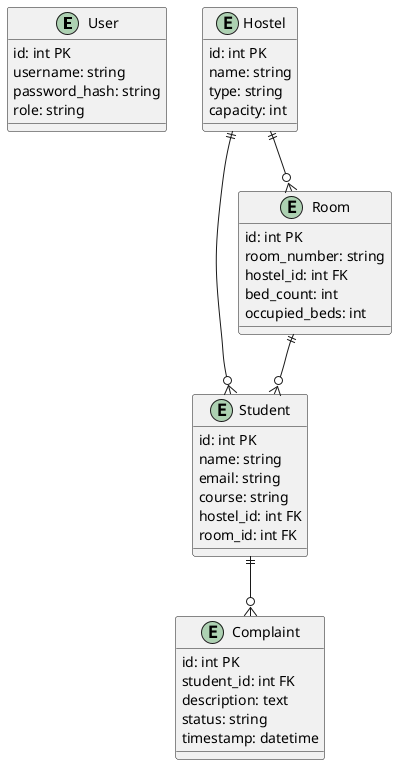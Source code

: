 @startuml
entity User {
  id: int PK
  username: string
  password_hash: string
  role: string
}
entity Student {
  id: int PK
  name: string
  email: string
  course: string
  hostel_id: int FK
  room_id: int FK
}
entity Hostel {
  id: int PK
  name: string
  type: string
  capacity: int
}
entity Room {
  id: int PK
  room_number: string
  hostel_id: int FK
  bed_count: int
  occupied_beds: int
}
entity Complaint {
  id: int PK
  student_id: int FK
  description: text
  status: string
  timestamp: datetime
}
Hostel ||--o{ Room
Hostel ||--o{ Student
Room ||--o{ Student
Student ||--o{ Complaint
@enduml